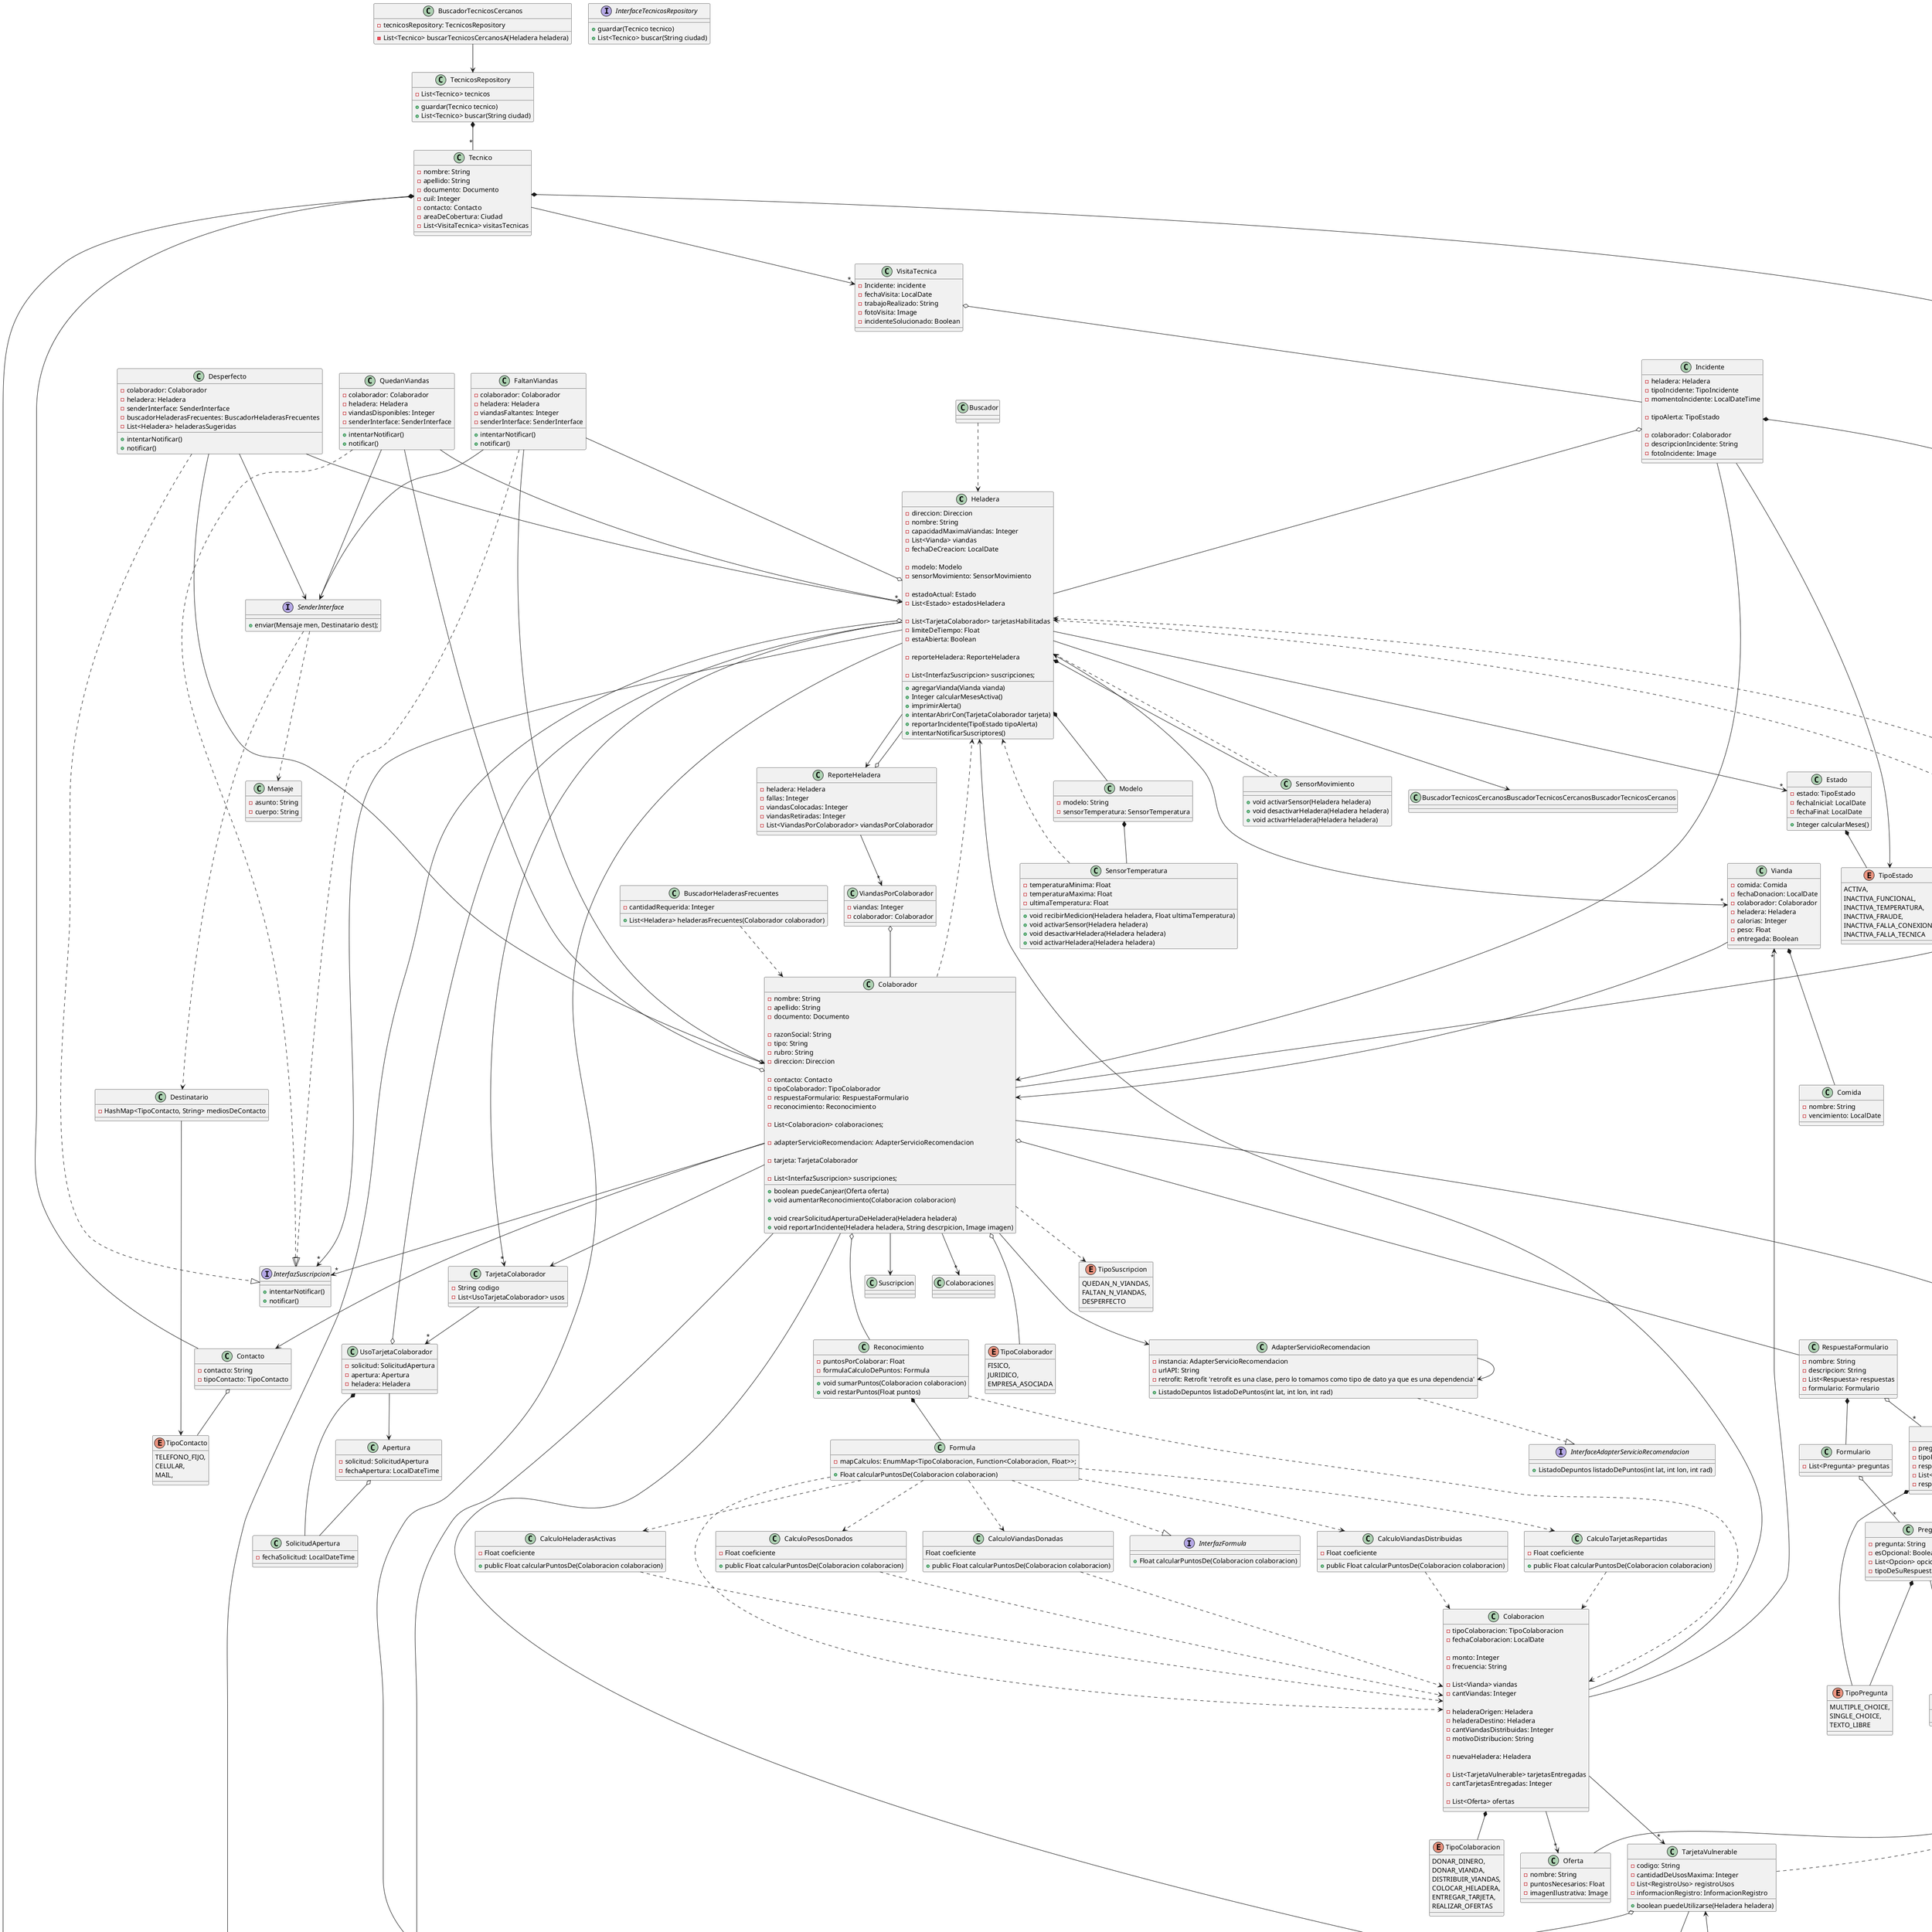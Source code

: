 @startuml
'========================================== Clases de la entrega 1 ============================================='

class Heladera {
    -direccion: Direccion
    -nombre: String
    -capacidadMaximaViandas: Integer
    -List<Vianda> viandas
    -fechaDeCreacion: LocalDate

    -modelo: Modelo
    -sensorMovimiento: SensorMovimiento

    -estadoActual: Estado
    -List<Estado> estadosHeladera

    -List<TarjetaColaborador> tarjetasHabilitadas
    -limiteDeTiempo: Float
    -estaAbierta: Boolean

    -reporteHeladera: ReporteHeladera

    -List<InterfazSuscripcion> suscripciones;

    +agregarVianda(Vianda vianda)
    +Integer calcularMesesActiva()
    +imprimirAlerta()
    +intentarAbrirCon(TarjetaColaborador tarjeta)
    +reportarIncidente(TipoEstado tipoAlerta)
    +intentarNotificarSuscriptores()
}

class Direccion {
    -ubicacion: String
    -longitud: Float
    -latitud: Float
    -provincia: Provincia
}

class Provincia {
    -nombreProvincia: String
    -ciudad: Ciudad
}

class Ciudad {
    -nombreCiudad: String
    -barrio: Barrio
}

class Barrio {
    -nombreBarrio: String
    -calle: String
    -numero: Integer
}

class Vianda {
    -comida: Comida
    -fechaDonacion: LocalDate
    -colaborador: Colaborador
    -heladera: Heladera
    -calorias: Integer
    -peso: Float
    -entregada: Boolean
}

class Comida {
    -nombre: String
    -vencimiento: LocalDate
}

class Vulnerable {
    -nombre: String
    -fechaNacimiento: LocalDate
    -fechaRegistro: LocalDate
    -domicilio: Direccion
    -documento: Documento
    -List<Vulnerable> menoresAcargo
    -tarjeta: TarjetaVulnerable

    +boolean puedeUsarTarjeta(Heladera heladera)
}

class Colaborador{
    'De Persona Fisica'
    -nombre: String
    -apellido: String
    -documento: Documento

    'De Persona Juridica'
    -razonSocial: String
    -tipo: String
    -rubro: String
    -direccion: Direccion

    -contacto: Contacto
    -tipoColaborador: TipoColaborador
    -respuestaFormulario: RespuestaFormulario
    -reconocimiento: Reconocimiento

    -List<Colaboracion> colaboraciones;

    -adapterServicioRecomendacion: AdapterServicioRecomendacion

    -tarjeta: TarjetaColaborador

    -List<InterfazSuscripcion> suscripciones;

    +boolean puedeCanjear(Oferta oferta)
    +void aumentarReconocimiento(Colaboracion colaboracion)

    +void crearSolicitudAperturaDeHeladera(Heladera heladera)
    +void reportarIncidente(Heladera heladera, String descrpicion, Image imagen)
}

enum TipoColaborador {
    FISICO,
    JURIDICO,
    EMPRESA_ASOCIADA
}

class Formulario {
    -List<Pregunta> preguntas
}

class RespuestaFormulario {
    -nombre: String
    -descripcion: String
    -List<Respuesta> respuestas
    -formulario: Formulario
}

class Pregunta {
    -pregunta: String
    -esOpcional: Boolean
    -List<Opcion> opciones
    -tipoDeSuRespuesta: TipoPregunta
}

class Respuesta {
    -pregunta: Pregunta
    -tipoRespuesta: TipoPregunta
    -respuestaTextoLibre: String
    -List<Opcion> opciones
    -respuestaSingleChoice: Opcion
}

class Opcion {
    -opcion: String
}

enum TipoPregunta {
    MULTIPLE_CHOICE,
    SINGLE_CHOICE,
    TEXTO_LIBRE
}

class Colaboracion {
    -tipoColaboracion: TipoColaboracion
    -fechaColaboracion: LocalDate

    'DONAR_DINERO'
    -monto: Integer
    -frecuencia: String

    'DONAR_VIANDA'
    -List<Vianda> viandas
    -cantViandas: Integer

    'DISTRIBUIR_VIANDA'
    -heladeraOrigen: Heladera
    -heladeraDestino: Heladera
    -cantViandasDistribuidas: Integer
    -motivoDistribucion: String

    'COLOCAR_HELADERA'
    -nuevaHeladera: Heladera

    'DISTRIBUIR_TARJETAS'
    -List<TarjetaVulnerable> tarjetasEntregadas
    -cantTarjetasEntregadas: Integer

    'REALIZAR_OFERTAS'
    -List<Oferta> ofertas
}

enum TipoColaboracion {
    DONAR_DINERO,
    DONAR_VIANDA,
    DISTRIBUIR_VIANDAS,
    COLOCAR_HELADERA,
    ENTREGAR_TARJETA,
    REALIZAR_OFERTAS
}

'========================================== Clases de la entrega 2 ============================================='

class Modelo{
    -modelo: String
    -sensorTemperatura: SensorTemperatura
}

class SensorTemperatura {
    -temperaturaMinima: Float
    -temperaturaMaxima: Float
    -ultimaTemperatura: Float

    +void recibirMedicion(Heladera heladera, Float ultimaTemperatura)
    +void activarSensor(Heladera heladera)
    +void desactivarHeladera(Heladera heladera)
    +void activarHeladera(Heladera heladera)
}

class SensorMovimiento {
    +void activarSensor(Heladera heladera)
    +void desactivarHeladera(Heladera heladera)
    +void activarHeladera(Heladera heladera)
}

class Reconocimiento {
    -puntosPorColaborar: Float
    -formulaCalculoDePuntos: Formula

    +void sumarPuntos(Colaboracion colaboracion)
    +void restarPuntos(Float puntos)
}

interface InterfazFormula {
    +Float calcularPuntosDe(Colaboracion colaboracion)
}

class Formula {
    -mapCalculos: EnumMap<TipoColaboracion, Function<Colaboracion, Float>>;

    +Float calcularPuntosDe(Colaboracion colaboracion)
}

class CalculoPesosDonados {
    -Float coeficiente

    +public Float calcularPuntosDe(Colaboracion colaboracion)
}

class CalculoViandasDonadas {
    Float coeficiente

    +public Float calcularPuntosDe(Colaboracion colaboracion)
}

class CalculoViandasDistribuidas {
    -Float coeficiente

    +public Float calcularPuntosDe(Colaboracion colaboracion)
}

class CalculoTarjetasRepartidas {
    -Float coeficiente

    +public Float calcularPuntosDe(Colaboracion colaboracion)
}

class CalculoHeladerasActivas {
    -Float coeficiente

    +public Float calcularPuntosDe(Colaboracion colaboracion)
}

class TarjetaVulnerable {
    -codigo: String
    -cantidadDeUsosMaxima: Integer
    -List<RegistroUso> registroUsos
    -informacionRegistro: InformacionRegistro

    +boolean puedeUtilizarse(Heladera heladera)
}

class RegistroUso {
    -fechaUtilizacion: LocalDate
    -heladera: Heladera
}

class InformacionRegistro {
    -colaborador: Colaborador
    -vulnerable: Vulnerable
}

class Tecnico {
    -nombre: String
    -apellido: String
    -documento: Documento
    -cuil: Integer
    -contacto: Contacto
    -areaDeCobertura: Ciudad
    -List<VisitaTecnica> visitasTecnicas
}

enum TipoDocumento {
    DNI,
    LC,
    LE
}

class Oferta {
    -nombre: String
    -puntosNecesarios: Float
    -imagenIlustrativa: Image
}

class Canje {
    -colaborador: Colaborador
    -oferta: Oferta
}

class Documento {
    -nroDocumento: Integer
    -tipoDocumento: TipoDocumento
}

class Contacto {
    -contacto: String
    -tipoContacto: TipoContacto
}

enum TipoContacto {
    TELEFONO_FIJO,
    CELULAR,
    MAIL,
}

interface InterfaceAdapterServicioRecomendacion {
    +ListadoDepuntos listadoDePuntos(int lat, int lon, int rad)
}

class AdapterServicioRecomendacion{
    -instancia: AdapterServicioRecomendacion
    -urlAPI: String
    -retrofit: Retrofit 'retrofit es una clase, pero lo tomamos como tipo de dato ya que es una dependencia'

    +ListadoDepuntos listadoDePuntos(int lat, int lon, int rad)
}

class Estado{
    -estado: TipoEstado
    -fechaInicial: LocalDate
    -fechaFinal: LocalDate

    +Integer calcularMeses()
}

enum TipoEstado{
    ACTIVA,
    INACTIVA_FUNCIONAL,
    INACTIVA_TEMPERATURA,
    INACTIVA_FRAUDE,
    INACTIVA_FALLA_CONEXION
    INACTIVA_FALLA_TECNICA
}

'========================================== Clases de la entrega 3 ============================================='

class TarjetaColaborador {
    -String codigo
    -List<UsoTarjetaColaborador> usos
}

class UsoTarjetaColaborador {
    -solicitud: SolicitudApertura
    -apertura: Apertura
    -heladera: Heladera
}

class SolicitudApertura {
    -fechaSolicitud: LocalDateTime
}

class Apertura {
    -solicitud: SolicitudApertura
    -fechaApertura: LocalDateTime
}

class Incidente {
    -heladera: Heladera
    -tipoIncidente: TipoIncidente
    -momentoIncidente: LocalDateTime

    'Alerta'
    -tipoAlerta: TipoEstado

    'Falla Tecnica'
    -colaborador: Colaborador
    -descripcionIncidente: String
    -fotoIncidente: Image
}

enum TipoIncidente {
    ALERTA,
    FALLA_TECNICA
}

class VisitaTecnica {
    -Incidente: incidente
    -fechaVisita: LocalDate
    -trabajoRealizado: String
    -fotoVisita: Image
    -incidenteSolucionado: Boolean
}

interface InterfazSuscripcion {
    +intentarNotificar()
    +notificar()
}

enum TipoSuscripcion {
    QUEDAN_N_VIANDAS,
    FALTAN_N_VIANDAS,
    DESPERFECTO
}

class QuedanViandas {
    -colaborador: Colaborador
    -heladera: Heladera
    -viandasDisponibles: Integer
    -senderInterface: SenderInterface

    +intentarNotificar()
    +notificar()
}

class FaltanViandas {
    -colaborador: Colaborador
    -heladera: Heladera
    -viandasFaltantes: Integer
    -senderInterface: SenderInterface

    +intentarNotificar()
    +notificar()
}

class Desperfecto {
    -colaborador: Colaborador
    -heladera: Heladera
    -senderInterface: SenderInterface
    -buscadorHeladerasFrecuentes: BuscadorHeladerasFrecuentes
    -List<Heladera> heladerasSugeridas

    +intentarNotificar()
    +notificar()
}

class ReporteHeladera {
    -heladera: Heladera
    -fallas: Integer
    -viandasColocadas: Integer
    -viandasRetiradas: Integer
    -List<ViandasPorColaborador> viandasPorColaborador
}

class ViandasPorColaborador {
    -viandas: Integer
    -colaborador: Colaborador
}

interface SenderInterface {
    +enviar(Mensaje men, Destinatario dest);
}

class Mensaje {
    -asunto: String
    -cuerpo: String
}

class Destinatario {
    -HashMap<TipoContacto, String> mediosDeContacto
}

class BuscadorTecnicosCercanos {
    -tecnicosRepository: TecnicosRepository
    -List<Tecnico> buscarTecnicosCercanosA(Heladera heladera)
}

class BuscadorHeladerasFrecuentes {
    -cantidadRequerida: Integer

    +List<Heladera> heladerasFrecuentes(Colaborador colaborador)
}

'========================================== Repositorios ============================================='

interface InterfaceTecnicosRepository {
    +guardar(Tecnico tecnico)
    +List<Tecnico> buscar(String ciudad)
}

class TecnicosRepository {
    -List<Tecnico> tecnicos

    +guardar(Tecnico tecnico)
    +List<Tecnico> buscar(String ciudad)
}

'================================================== Relaciones ================================================'

'DIRECCIONES'
Direccion o-- Provincia
Provincia o-- Ciudad
Ciudad o-- Barrio

'HELADERA'
Heladera o-- Direccion
Heladera <-->"*" Vianda
Heladera *-- Modelo
Heladera *-- SensorMovimiento
Heladera -->"*" Estado
Heladera -->"*" TarjetaColaborador
Heladera --> ReporteHeladera
Heladera -->"*" InterfazSuscripcion
Heladera --> BuscadorTecnicosCercanosBuscadorTecnicosCercanosBuscadorTecnicosCercanos

'VIANDA'
Vianda *-- Comida
Vianda --> Colaborador

'MODELO'
Modelo *-- SensorTemperatura

'SENSORES'
SensorMovimiento ..> Heladera
SensorTemperatura ..> Heladera

'COLABORADOR'
Colaborador ---> Documento
Colaborador ---> Direccion
Colaborador ---> Contacto
Colaborador o--- TipoColaborador
Colaborador o--- RespuestaFormulario
Colaborador o--- Reconocimiento
Colaborador ---> AdapterServicioRecomendacion
Colaborador --> TarjetaColaborador
Colaborador ..> Heladera
Colaborador --> Suscripcion
Colaborador ..> TipoSuscripcion
Colaborador -->"*" InterfazSuscripcion
Colaborador -->"*" Colaboraciones

'DOCUMENTO'
Documento o-- TipoDocumento

'CONTACTO'
Contacto o-- TipoContacto

'SERVICIO RECOMENDACION'
AdapterServicioRecomendacion --> AdapterServicioRecomendacion
AdapterServicioRecomendacion ..|> InterfaceAdapterServicioRecomendacion

'RECONOCIMIENTO'
Reconocimiento *-- Formula
Reconocimiento ..> Colaboracion

'FORMULA'
Formula ..|> InterfazFormula
Formula ..> Colaboracion
Formula ..> CalculoPesosDonados
Formula ..> CalculoViandasDonadas
Formula ..> CalculoTarjetasRepartidas
Formula ..> CalculoHeladerasActivas
Formula ..> CalculoViandasDistribuidas

'RESPUESTA FORMULARIO'
RespuestaFormulario o--"*" Respuesta
RespuestaFormulario *-- Formulario

'FORMULARIO'
Formulario o--"*" Pregunta

'PREGUNTA'
Pregunta -->"*" Opcion
Pregunta *-- TipoPregunta

'RESPUESTA'
Respuesta o-- Pregunta
Respuesta *-- TipoPregunta
Respuesta -->"*" Opcion

'COLABORACION'
Colaboracion *-- TipoColaboracion
Colaboracion -->"*" Vianda
Colaboracion --> Heladera
Colaboracion -->"*" TarjetaVulnerable
Colaboracion -->"*" Oferta

'TARJETA'
TarjetaVulnerable o---"*" RegistroUso
TarjetaVulnerable ---> InformacionRegistro
TarjetaVulnerable ...> Heladera

'REGISTRO USO'
RegistroUso *--- Heladera

'INFORMACION REGISTRO'
InformacionRegistro *--- Colaborador
InformacionRegistro *--- Vulnerable

'VULNERABLE'
Vulnerable ---> Direccion
Vulnerable ---> Documento
Vulnerable --->"*" Vulnerable
Vulnerable ---> TarjetaVulnerable
Vulnerable ..> Heladera

'TECNICO'
Tecnico *- Documento
Tecnico *-- Contacto
Tecnico *-- Ciudad
Tecnico -->"*" VisitaTecnica

'CANJE'
Canje *-- Colaborador
Canje *-- Oferta

'CALCULOS'
CalculoPesosDonados ..> Colaboracion
CalculoViandasDonadas ..> Colaboracion
CalculoTarjetasRepartidas ..> Colaboracion
CalculoHeladerasActivas ..> Colaboracion
CalculoViandasDistribuidas ..> Colaboracion

'ESTADO'
Estado *-- TipoEstado

'TARJETA DEL COLABORADOR'
TarjetaColaborador -->"*" UsoTarjetaColaborador

'USO TARJETA DEL COLABORADOR'
UsoTarjetaColaborador *-- SolicitudApertura
UsoTarjetaColaborador --> Apertura
UsoTarjetaColaborador o-- Heladera

'APERTURA'
Apertura o-- SolicitudApertura

'INCIDENTE'
Incidente o-- Heladera
Incidente *-- TipoIncidente
Incidente --> TipoEstado
Incidente --> Colaborador

'VISITA TECNICA'
VisitaTecnica o-- Incidente

'REPORTES'
ReporteHeladera o-- Heladera
ReporteHeladera -->"*" ViandasPorColaborador
ViandasPorColaborador o-- Colaborador

'INTERFAZ SUSCRIPCION'
Desperfecto ..|> InterfazSuscripcion
QuedanViandas ..|> InterfazSuscripcion
FaltanViandas ..|> InterfazSuscripcion

'DESPERFECTO TODO DESPERFECTO HELADERAS'
Desperfecto --> SenderInterface
Desperfecto --> Colaborador
Desperfecto -->"*" Heladera

'QUEDAN_VIANDAS'
QuedanViandas --o Colaborador
QuedanViandas --o Heladera
QuedanViandas --> SenderInterface

'FALTAN_VIANDAS'
FaltanViandas --o Colaborador
FaltanViandas --o Heladera
FaltanViandas --> SenderInterface

'SENDER'
SenderInterface ..> Mensaje
SenderInterface ..> Destinatario

'DESTINATARIO'
Destinatario --> TipoContacto

'BUSCADOR TECNICOS'
BuscadorTecnicosCercanos --> TecnicosRepository
Buscador ..> Heladera

'TECNICOS REPOSITORY'
TecnicosRepository *--"*" Tecnico

'BUSCADOR HELADERAS TODO VER SI SE RELACIONA CON LA HELADERA'
BuscadorHeladerasFrecuentes ..> Colaborador

@enduml
